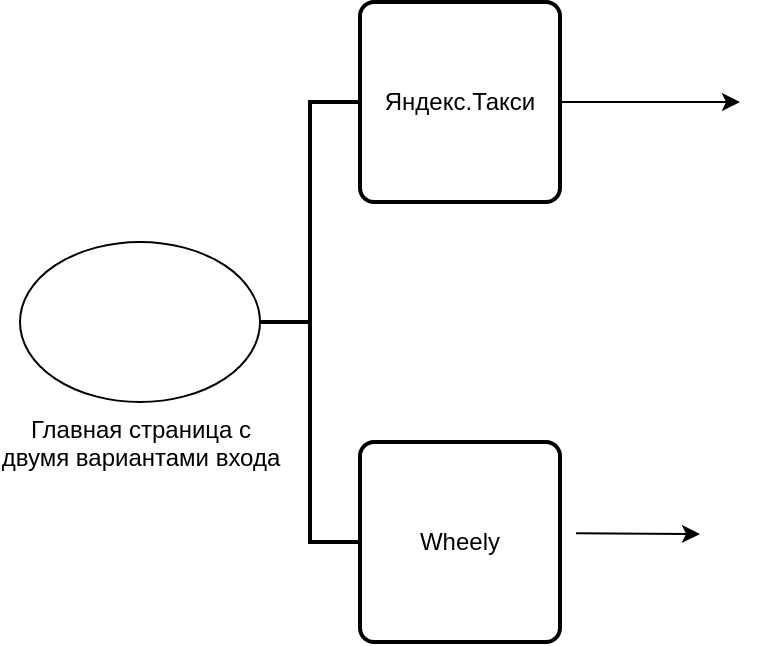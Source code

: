 <mxfile version="12.9.6" type="github"><diagram id="C5RBs43oDa-KdzZeNtuy" name="Page-1"><mxGraphModel dx="1038" dy="499" grid="1" gridSize="10" guides="1" tooltips="1" connect="1" arrows="1" fold="1" page="1" pageScale="1" pageWidth="827" pageHeight="1169" math="0" shadow="0"><root><mxCell id="WIyWlLk6GJQsqaUBKTNV-0"/><mxCell id="WIyWlLk6GJQsqaUBKTNV-1" parent="WIyWlLk6GJQsqaUBKTNV-0"/><mxCell id="7wLz9dYrsuzqqmKB86n3-1" value="Главная страница с&lt;br&gt;двумя вариантами входа" style="verticalLabelPosition=bottom;verticalAlign=top;html=1;shape=mxgraph.flowchart.on-page_reference;" vertex="1" parent="WIyWlLk6GJQsqaUBKTNV-1"><mxGeometry x="30" y="280" width="120" height="80" as="geometry"/></mxCell><mxCell id="7wLz9dYrsuzqqmKB86n3-5" value="Яндекс.Такси" style="rounded=1;whiteSpace=wrap;html=1;absoluteArcSize=1;arcSize=14;strokeWidth=2;" vertex="1" parent="WIyWlLk6GJQsqaUBKTNV-1"><mxGeometry x="200" y="160" width="100" height="100" as="geometry"/></mxCell><mxCell id="7wLz9dYrsuzqqmKB86n3-6" value="Wheely" style="rounded=1;whiteSpace=wrap;html=1;absoluteArcSize=1;arcSize=14;strokeWidth=2;" vertex="1" parent="WIyWlLk6GJQsqaUBKTNV-1"><mxGeometry x="200" y="380" width="100" height="100" as="geometry"/></mxCell><mxCell id="7wLz9dYrsuzqqmKB86n3-7" value="" style="endArrow=classic;html=1;exitX=1;exitY=0.5;exitDx=0;exitDy=0;" edge="1" parent="WIyWlLk6GJQsqaUBKTNV-1" source="7wLz9dYrsuzqqmKB86n3-5"><mxGeometry width="50" height="50" relative="1" as="geometry"><mxPoint x="390" y="280" as="sourcePoint"/><mxPoint x="390" y="210" as="targetPoint"/><Array as="points"/></mxGeometry></mxCell><mxCell id="7wLz9dYrsuzqqmKB86n3-8" value="" style="endArrow=classic;html=1;exitX=1.08;exitY=0.456;exitDx=0;exitDy=0;exitPerimeter=0;" edge="1" parent="WIyWlLk6GJQsqaUBKTNV-1" source="7wLz9dYrsuzqqmKB86n3-6"><mxGeometry width="50" height="50" relative="1" as="geometry"><mxPoint x="390" y="280" as="sourcePoint"/><mxPoint x="370" y="426" as="targetPoint"/><Array as="points"/></mxGeometry></mxCell><mxCell id="7wLz9dYrsuzqqmKB86n3-9" value="" style="strokeWidth=2;html=1;shape=mxgraph.flowchart.annotation_2;align=left;labelPosition=right;pointerEvents=1;" vertex="1" parent="WIyWlLk6GJQsqaUBKTNV-1"><mxGeometry x="150" y="210" width="50" height="220" as="geometry"/></mxCell></root></mxGraphModel></diagram></mxfile>